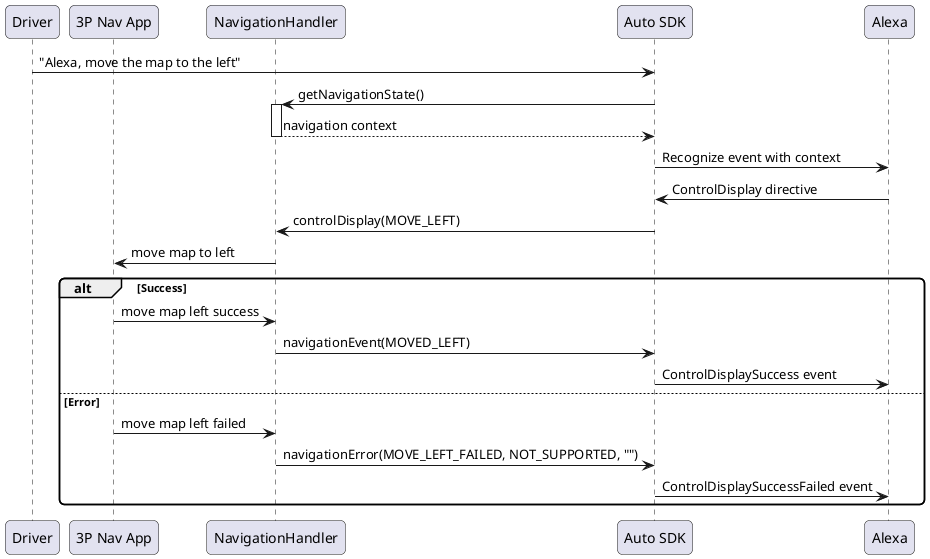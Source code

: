 @startuml
skinparam roundcorner 10
participant Driver 
participant "3P Nav App" as Nav
participant NavigationHandler 
participant "Auto SDK" as SDK
participant "Alexa"

Driver->SDK: "Alexa, move the map to the left"
SDK-> NavigationHandler : getNavigationState()
activate NavigationHandler
NavigationHandler -->SDK : navigation context
deactivate NavigationHandler
SDK -> Alexa : Recognize event with context


Alexa->SDK : ControlDisplay directive

SDK->NavigationHandler : controlDisplay(MOVE_LEFT)

NavigationHandler->Nav : move map to left

alt Success
	NavigationHandler<-Nav : move map left success
	NavigationHandler->SDK: navigationEvent(MOVED_LEFT)
    SDK->Alexa : ControlDisplaySuccess event
else Error
	NavigationHandler<-Nav : move map left failed
    NavigationHandler->SDK: navigationError(MOVE_LEFT_FAILED, NOT_SUPPORTED, "")
    SDK->Alexa : ControlDisplaySuccessFailed event
end
@enduml